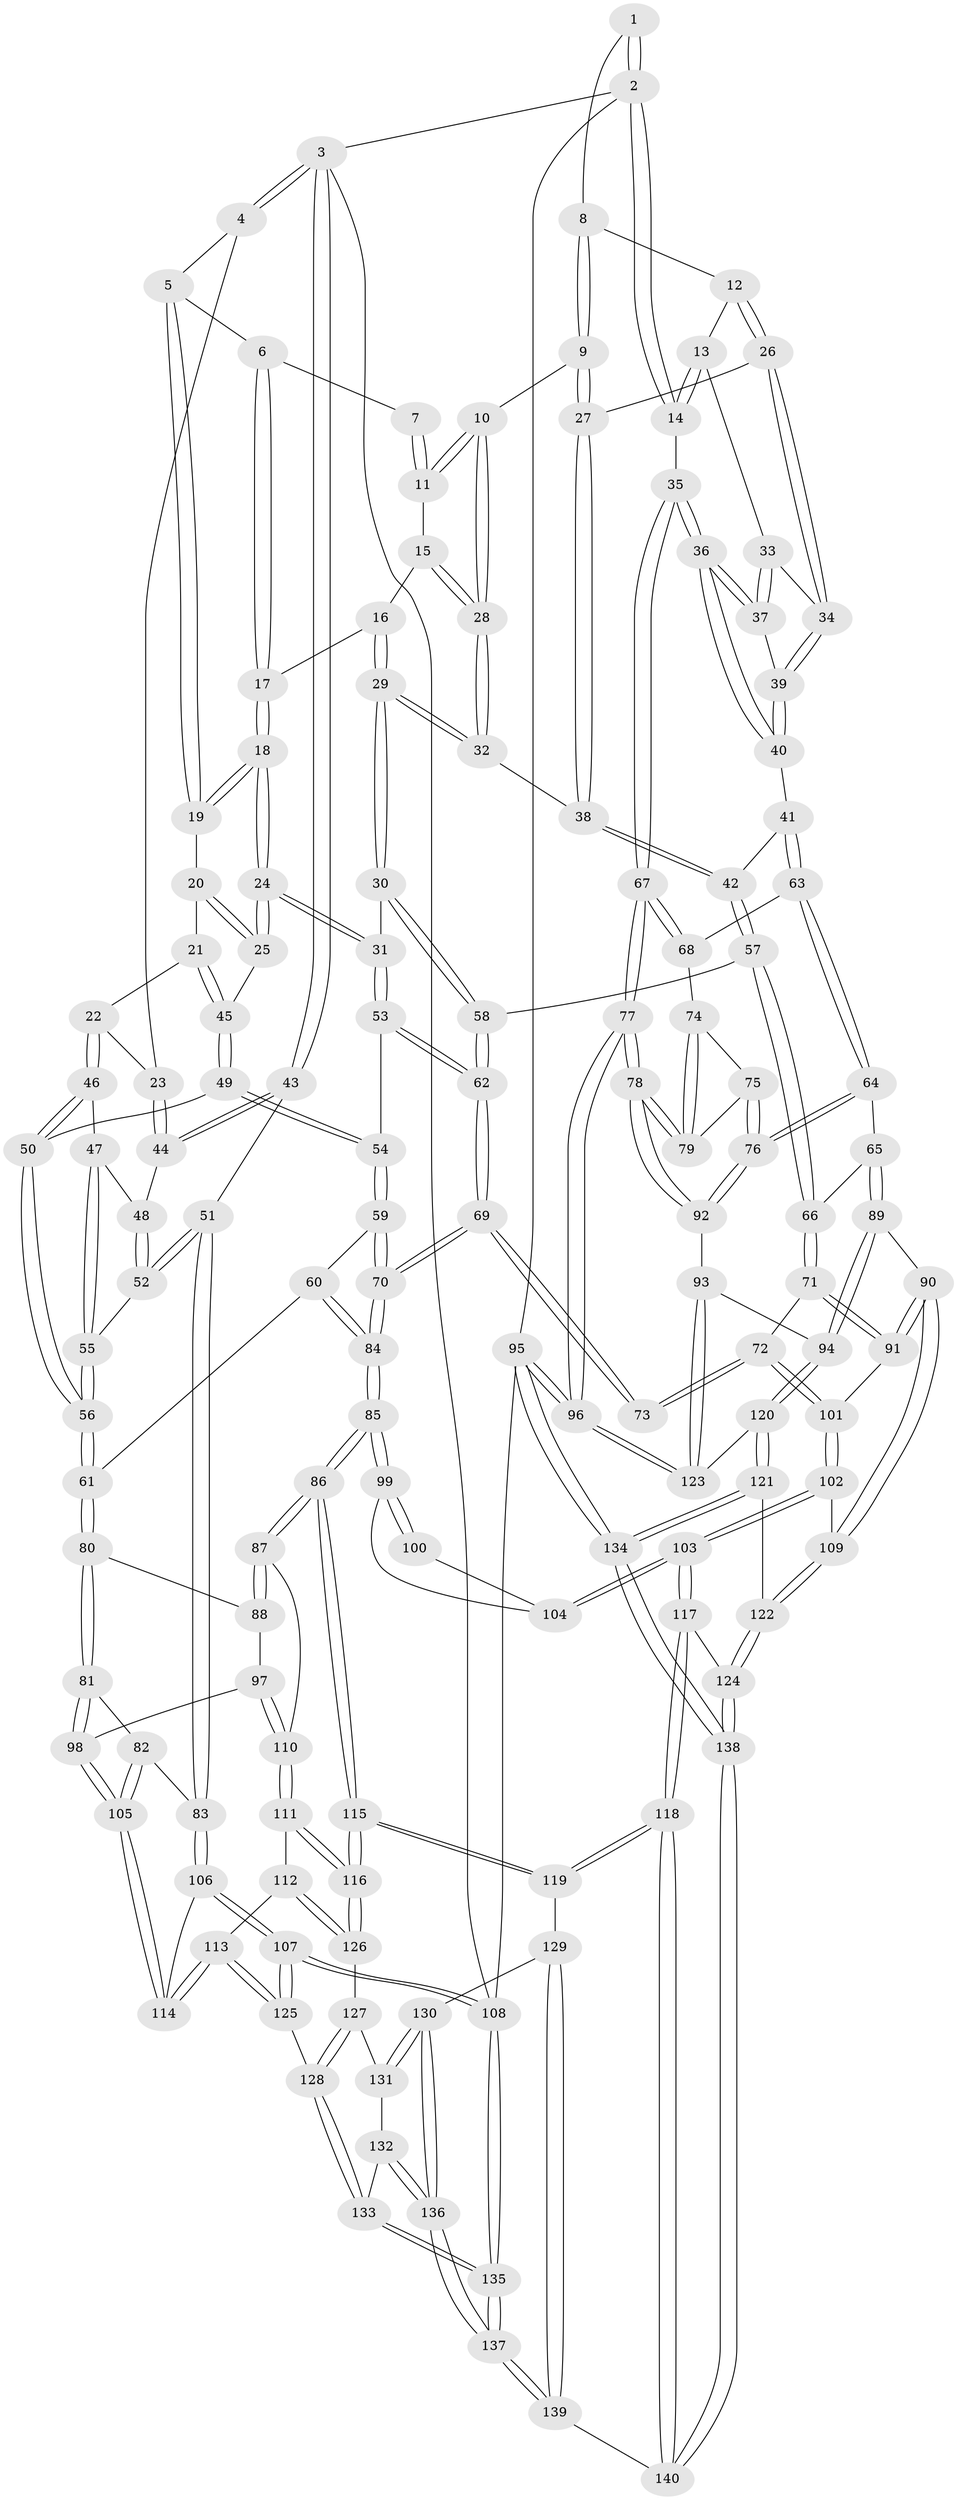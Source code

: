 // coarse degree distribution, {2: 0.12, 4: 0.12, 3: 0.71, 5: 0.05}
// Generated by graph-tools (version 1.1) at 2025/54/03/04/25 22:54:29]
// undirected, 140 vertices, 347 edges
graph export_dot {
  node [color=gray90,style=filled];
  1 [pos="+0.8091290083837566+0"];
  2 [pos="+1+0"];
  3 [pos="+0+0"];
  4 [pos="+0.2756879716739846+0"];
  5 [pos="+0.39964925123739625+0"];
  6 [pos="+0.5272065187315333+0"];
  7 [pos="+0.638087534072123+0"];
  8 [pos="+0.8284171940617528+0"];
  9 [pos="+0.8229853638034893+0.11368020870934943"];
  10 [pos="+0.7362698711867353+0.12347429563361961"];
  11 [pos="+0.6865898489102756+0.06782993037588507"];
  12 [pos="+0.9843164351151674+0.08611123048047077"];
  13 [pos="+1+0.10228321234792792"];
  14 [pos="+1+0.1021851444254847"];
  15 [pos="+0.596883302788215+0.11807813163466829"];
  16 [pos="+0.5890201930818048+0.11727964202997591"];
  17 [pos="+0.5838402984077375+0.11501833431929966"];
  18 [pos="+0.5575002820908754+0.13074293530623282"];
  19 [pos="+0.4773564205856354+0.09968498308717537"];
  20 [pos="+0.46631462022974113+0.12174125246606908"];
  21 [pos="+0.3233509664358655+0.14756745999380452"];
  22 [pos="+0.3136142437638139+0.14232469934484715"];
  23 [pos="+0.24199987946148552+0.05773863605810064"];
  24 [pos="+0.5097144922244418+0.21652918728763976"];
  25 [pos="+0.4772849184206798+0.20271567581035704"];
  26 [pos="+0.8386662492153013+0.1271828328182985"];
  27 [pos="+0.8329827533949208+0.1245922725453477"];
  28 [pos="+0.6890597380890461+0.17622181857550145"];
  29 [pos="+0.6217134149322939+0.28987100970849844"];
  30 [pos="+0.6126650697905154+0.2978542839504491"];
  31 [pos="+0.5569710794078173+0.29916036940516494"];
  32 [pos="+0.6770945714579121+0.2570394640255467"];
  33 [pos="+0.9642372902715336+0.17683946252448693"];
  34 [pos="+0.8699467297919748+0.17134609626522831"];
  35 [pos="+1+0.3307798582055352"];
  36 [pos="+1+0.3225983400883047"];
  37 [pos="+0.9626020779027096+0.2460287278999171"];
  38 [pos="+0.7628710191214009+0.27622284318697704"];
  39 [pos="+0.8978606563053921+0.2578808193967836"];
  40 [pos="+0.8663618228506652+0.31721326824419493"];
  41 [pos="+0.8506501572407222+0.33628001502867233"];
  42 [pos="+0.808145711842625+0.32069319643753336"];
  43 [pos="+0+0"];
  44 [pos="+0.1873579488801361+0.11832993428991438"];
  45 [pos="+0.3984020182035415+0.20769629931856634"];
  46 [pos="+0.30227576805732986+0.2764986725206437"];
  47 [pos="+0.2546746084980935+0.28286696505868447"];
  48 [pos="+0.18165945538928502+0.12597537513570134"];
  49 [pos="+0.39756681946893413+0.31910604726530195"];
  50 [pos="+0.3311103576104542+0.3250987036533129"];
  51 [pos="+0+0.35477633304431677"];
  52 [pos="+0.00610690119551036+0.3148791212939466"];
  53 [pos="+0.4934559262904555+0.35804760063377505"];
  54 [pos="+0.45572809911370793+0.3600999284351474"];
  55 [pos="+0.15494665267424132+0.36790422037389986"];
  56 [pos="+0.24905692018025566+0.42823917996278643"];
  57 [pos="+0.6899759967181183+0.41643136037435696"];
  58 [pos="+0.6597656962439886+0.39091904514442155"];
  59 [pos="+0.4268664448853564+0.3981608236058864"];
  60 [pos="+0.2576918903266163+0.44267107868410643"];
  61 [pos="+0.2560470839948292+0.4418666539075939"];
  62 [pos="+0.5405428668444818+0.4863782357541414"];
  63 [pos="+0.8711288658397096+0.39609556590190426"];
  64 [pos="+0.8079015274356136+0.47008391206076955"];
  65 [pos="+0.7788880780140414+0.4841037618968508"];
  66 [pos="+0.7122462302201221+0.4731621667251245"];
  67 [pos="+1+0.3915744749010107"];
  68 [pos="+0.9317124836132898+0.4241153703914275"];
  69 [pos="+0.5405547818380607+0.49320378811153676"];
  70 [pos="+0.39908289250565937+0.5391264897343496"];
  71 [pos="+0.6895719871123301+0.5000445367099015"];
  72 [pos="+0.5978323026572446+0.5457677820984836"];
  73 [pos="+0.578673509109246+0.5375960687101315"];
  74 [pos="+0.9304850347109418+0.4521568793253505"];
  75 [pos="+0.9026594448525506+0.5228069832634646"];
  76 [pos="+0.881056732124379+0.5443431547064846"];
  77 [pos="+1+0.7124028837195368"];
  78 [pos="+1+0.6553258549081038"];
  79 [pos="+0.9678727787277202+0.544849356132906"];
  80 [pos="+0.20469002316782256+0.5401288878848823"];
  81 [pos="+0.11100509391924261+0.5631462958924561"];
  82 [pos="+0.0875641045719757+0.5629954160791912"];
  83 [pos="+0+0.38898298182603624"];
  84 [pos="+0.3849467844926273+0.5522692530296198"];
  85 [pos="+0.38110140343664406+0.6309361306938346"];
  86 [pos="+0.3710814164046887+0.646518869825933"];
  87 [pos="+0.3056889873748804+0.6320302689416685"];
  88 [pos="+0.21792800688140265+0.5669057921382582"];
  89 [pos="+0.8022736007540694+0.6402298677216248"];
  90 [pos="+0.7801819629816891+0.6455892593421029"];
  91 [pos="+0.7258053812781201+0.6085432054344359"];
  92 [pos="+0.8812558153757853+0.6336342883973998"];
  93 [pos="+0.8505289976716693+0.6446105656239985"];
  94 [pos="+0.8322530549365068+0.6478799825835476"];
  95 [pos="+1+1"];
  96 [pos="+1+0.8646709056431571"];
  97 [pos="+0.19159828407858776+0.6476172955706392"];
  98 [pos="+0.1838488484214773+0.6442233842305862"];
  99 [pos="+0.4107203974973291+0.6316776895186729"];
  100 [pos="+0.5403091776912982+0.578724657343477"];
  101 [pos="+0.6214474931862923+0.6118105795394252"];
  102 [pos="+0.6146984503087133+0.663961272141428"];
  103 [pos="+0.5835520874450882+0.7137933590052175"];
  104 [pos="+0.5253271334620293+0.6643904911367642"];
  105 [pos="+0.093299961317726+0.6566388939527811"];
  106 [pos="+0+0.5577045428246248"];
  107 [pos="+0+0.7780289380439227"];
  108 [pos="+0+1"];
  109 [pos="+0.7462092761808433+0.6802701543178057"];
  110 [pos="+0.2015700803790676+0.6660960504647986"];
  111 [pos="+0.18985524724577926+0.7188342957752414"];
  112 [pos="+0.1302823840222033+0.7440011830135779"];
  113 [pos="+0.08407540260458625+0.7455644527107101"];
  114 [pos="+0.09074851628455535+0.6691365393851757"];
  115 [pos="+0.36447265031673715+0.7755806495922756"];
  116 [pos="+0.2996161183818957+0.7679658542088301"];
  117 [pos="+0.5805652585601396+0.8253397343880012"];
  118 [pos="+0.43362376378642203+0.8586456854342103"];
  119 [pos="+0.39700145426702443+0.8368424882767045"];
  120 [pos="+0.8266844076076113+0.8061976509273209"];
  121 [pos="+0.7998649420751274+0.8276417598313441"];
  122 [pos="+0.6903880214529867+0.8393612452490377"];
  123 [pos="+0.9118872725332463+0.7991190436099787"];
  124 [pos="+0.6570295298488962+0.8593230144490032"];
  125 [pos="+0.05731672725646139+0.7656466836243982"];
  126 [pos="+0.19515742136968822+0.8206950634906437"];
  127 [pos="+0.194997350123389+0.8215082309319688"];
  128 [pos="+0.10176209552144728+0.8575788820015895"];
  129 [pos="+0.28846397882361274+0.9022854320513083"];
  130 [pos="+0.2816535924624462+0.9049504023899865"];
  131 [pos="+0.19509384906558672+0.8221215274107561"];
  132 [pos="+0.17991388162855568+0.8919593629749285"];
  133 [pos="+0.10645862361017465+0.8756011740786889"];
  134 [pos="+1+1"];
  135 [pos="+0+1"];
  136 [pos="+0.23006717356294196+0.9351037211765573"];
  137 [pos="+0.011079545431239917+1"];
  138 [pos="+0.7529375964807794+1"];
  139 [pos="+0.3543816209882842+1"];
  140 [pos="+0.4427496820123642+1"];
  1 -- 2;
  1 -- 2;
  1 -- 8;
  2 -- 3;
  2 -- 14;
  2 -- 14;
  2 -- 95;
  3 -- 4;
  3 -- 4;
  3 -- 43;
  3 -- 43;
  3 -- 108;
  4 -- 5;
  4 -- 23;
  5 -- 6;
  5 -- 19;
  5 -- 19;
  6 -- 7;
  6 -- 17;
  6 -- 17;
  7 -- 11;
  7 -- 11;
  8 -- 9;
  8 -- 9;
  8 -- 12;
  9 -- 10;
  9 -- 27;
  9 -- 27;
  10 -- 11;
  10 -- 11;
  10 -- 28;
  10 -- 28;
  11 -- 15;
  12 -- 13;
  12 -- 26;
  12 -- 26;
  13 -- 14;
  13 -- 14;
  13 -- 33;
  14 -- 35;
  15 -- 16;
  15 -- 28;
  15 -- 28;
  16 -- 17;
  16 -- 29;
  16 -- 29;
  17 -- 18;
  17 -- 18;
  18 -- 19;
  18 -- 19;
  18 -- 24;
  18 -- 24;
  19 -- 20;
  20 -- 21;
  20 -- 25;
  20 -- 25;
  21 -- 22;
  21 -- 45;
  21 -- 45;
  22 -- 23;
  22 -- 46;
  22 -- 46;
  23 -- 44;
  23 -- 44;
  24 -- 25;
  24 -- 25;
  24 -- 31;
  24 -- 31;
  25 -- 45;
  26 -- 27;
  26 -- 34;
  26 -- 34;
  27 -- 38;
  27 -- 38;
  28 -- 32;
  28 -- 32;
  29 -- 30;
  29 -- 30;
  29 -- 32;
  29 -- 32;
  30 -- 31;
  30 -- 58;
  30 -- 58;
  31 -- 53;
  31 -- 53;
  32 -- 38;
  33 -- 34;
  33 -- 37;
  33 -- 37;
  34 -- 39;
  34 -- 39;
  35 -- 36;
  35 -- 36;
  35 -- 67;
  35 -- 67;
  36 -- 37;
  36 -- 37;
  36 -- 40;
  36 -- 40;
  37 -- 39;
  38 -- 42;
  38 -- 42;
  39 -- 40;
  39 -- 40;
  40 -- 41;
  41 -- 42;
  41 -- 63;
  41 -- 63;
  42 -- 57;
  42 -- 57;
  43 -- 44;
  43 -- 44;
  43 -- 51;
  44 -- 48;
  45 -- 49;
  45 -- 49;
  46 -- 47;
  46 -- 50;
  46 -- 50;
  47 -- 48;
  47 -- 55;
  47 -- 55;
  48 -- 52;
  48 -- 52;
  49 -- 50;
  49 -- 54;
  49 -- 54;
  50 -- 56;
  50 -- 56;
  51 -- 52;
  51 -- 52;
  51 -- 83;
  51 -- 83;
  52 -- 55;
  53 -- 54;
  53 -- 62;
  53 -- 62;
  54 -- 59;
  54 -- 59;
  55 -- 56;
  55 -- 56;
  56 -- 61;
  56 -- 61;
  57 -- 58;
  57 -- 66;
  57 -- 66;
  58 -- 62;
  58 -- 62;
  59 -- 60;
  59 -- 70;
  59 -- 70;
  60 -- 61;
  60 -- 84;
  60 -- 84;
  61 -- 80;
  61 -- 80;
  62 -- 69;
  62 -- 69;
  63 -- 64;
  63 -- 64;
  63 -- 68;
  64 -- 65;
  64 -- 76;
  64 -- 76;
  65 -- 66;
  65 -- 89;
  65 -- 89;
  66 -- 71;
  66 -- 71;
  67 -- 68;
  67 -- 68;
  67 -- 77;
  67 -- 77;
  68 -- 74;
  69 -- 70;
  69 -- 70;
  69 -- 73;
  69 -- 73;
  70 -- 84;
  70 -- 84;
  71 -- 72;
  71 -- 91;
  71 -- 91;
  72 -- 73;
  72 -- 73;
  72 -- 101;
  72 -- 101;
  74 -- 75;
  74 -- 79;
  74 -- 79;
  75 -- 76;
  75 -- 76;
  75 -- 79;
  76 -- 92;
  76 -- 92;
  77 -- 78;
  77 -- 78;
  77 -- 96;
  77 -- 96;
  78 -- 79;
  78 -- 79;
  78 -- 92;
  78 -- 92;
  80 -- 81;
  80 -- 81;
  80 -- 88;
  81 -- 82;
  81 -- 98;
  81 -- 98;
  82 -- 83;
  82 -- 105;
  82 -- 105;
  83 -- 106;
  83 -- 106;
  84 -- 85;
  84 -- 85;
  85 -- 86;
  85 -- 86;
  85 -- 99;
  85 -- 99;
  86 -- 87;
  86 -- 87;
  86 -- 115;
  86 -- 115;
  87 -- 88;
  87 -- 88;
  87 -- 110;
  88 -- 97;
  89 -- 90;
  89 -- 94;
  89 -- 94;
  90 -- 91;
  90 -- 91;
  90 -- 109;
  90 -- 109;
  91 -- 101;
  92 -- 93;
  93 -- 94;
  93 -- 123;
  93 -- 123;
  94 -- 120;
  94 -- 120;
  95 -- 96;
  95 -- 96;
  95 -- 134;
  95 -- 134;
  95 -- 108;
  96 -- 123;
  96 -- 123;
  97 -- 98;
  97 -- 110;
  97 -- 110;
  98 -- 105;
  98 -- 105;
  99 -- 100;
  99 -- 100;
  99 -- 104;
  100 -- 104;
  101 -- 102;
  101 -- 102;
  102 -- 103;
  102 -- 103;
  102 -- 109;
  103 -- 104;
  103 -- 104;
  103 -- 117;
  103 -- 117;
  105 -- 114;
  105 -- 114;
  106 -- 107;
  106 -- 107;
  106 -- 114;
  107 -- 108;
  107 -- 108;
  107 -- 125;
  107 -- 125;
  108 -- 135;
  108 -- 135;
  109 -- 122;
  109 -- 122;
  110 -- 111;
  110 -- 111;
  111 -- 112;
  111 -- 116;
  111 -- 116;
  112 -- 113;
  112 -- 126;
  112 -- 126;
  113 -- 114;
  113 -- 114;
  113 -- 125;
  113 -- 125;
  115 -- 116;
  115 -- 116;
  115 -- 119;
  115 -- 119;
  116 -- 126;
  116 -- 126;
  117 -- 118;
  117 -- 118;
  117 -- 124;
  118 -- 119;
  118 -- 119;
  118 -- 140;
  118 -- 140;
  119 -- 129;
  120 -- 121;
  120 -- 121;
  120 -- 123;
  121 -- 122;
  121 -- 134;
  121 -- 134;
  122 -- 124;
  122 -- 124;
  124 -- 138;
  124 -- 138;
  125 -- 128;
  126 -- 127;
  127 -- 128;
  127 -- 128;
  127 -- 131;
  128 -- 133;
  128 -- 133;
  129 -- 130;
  129 -- 139;
  129 -- 139;
  130 -- 131;
  130 -- 131;
  130 -- 136;
  130 -- 136;
  131 -- 132;
  132 -- 133;
  132 -- 136;
  132 -- 136;
  133 -- 135;
  133 -- 135;
  134 -- 138;
  134 -- 138;
  135 -- 137;
  135 -- 137;
  136 -- 137;
  136 -- 137;
  137 -- 139;
  137 -- 139;
  138 -- 140;
  138 -- 140;
  139 -- 140;
}
